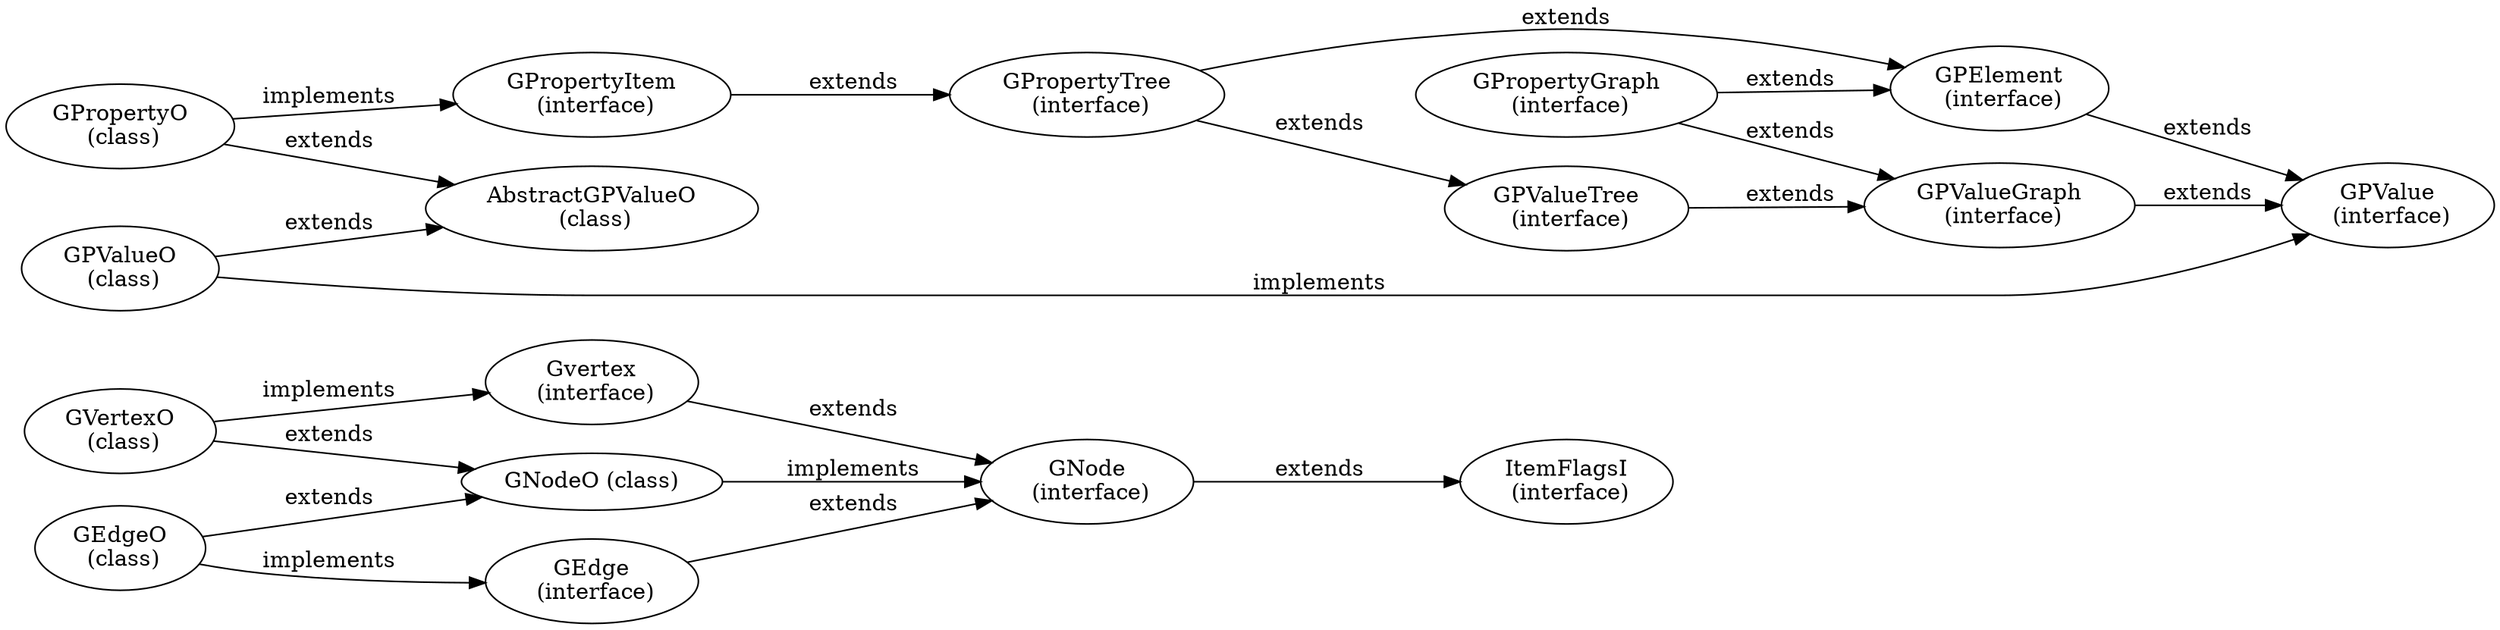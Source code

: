 digraph finite_state_machine {
rankdir=LR;
  "GEdge" [ label = "GEdge\n (interface)"];
  "GEdgeO" [ label = "GEdgeO\n (class)"];
  "GVertex" [ label = "Gvertex\n (interface)"];
  "GVertexO" [ label = "GVertexO\n (class)"];
  "GPValue" [ label = "GPValue\n (interface)"];
  "GPValueGraph" [ label = "GPValueGraph\n (interface)"];
  "GPValueTree" [ label = "GPValueTree\n (interface)"];
  "GPElement" [ label = "GPElement\n (interface)"];
  "GPropertyGraph" [ label = "GPropertyGraph\n (interface)"];
  "GPropertyTree" [ label = "GPropertyTree\n (interface)"];
  "GPropertyItem" [ label = "GPropertyItem\n (interface)"];
  "AbstractGPValueO" [ label = "AbstractGPValueO\n (class)"];
  "GPValueO" [ label = "GPValueO\n (class)"];
  "GPropertyO" [ label = "GPropertyO\n (class)"];
  "ItemFlagsI" [ label = "ItemFlagsI\n (interface)"];
  "GNode" [ label = "GNode\n (interface)"];
  "GNodeO" [ label = "GNodeO (class)"];
  "GEdge" -> "GNode"  [ label = "extends"];
  "GEdgeO" -> "GNodeO"  [ label = "extends"];
  "GEdgeO" -> "GEdge"  [ label = "implements"];
  "GVertex" -> "GNode"  [ label = "extends"];
  "GVertexO" -> "GNodeO"  [ label = "extends"];
  "GVertexO" -> "GVertex"  [ label = "implements"];
  "GPValueGraph" -> "GPValue"  [ label = "extends"];
  "GPValueTree" -> "GPValueGraph"  [ label = "extends"];
  "GPElement" -> "GPValue"  [ label = "extends"];
  "GPropertyGraph" -> "GPValueGraph"  [ label = "extends"];
  "GPropertyGraph" -> "GPElement"  [ label = "extends"];
  "GPropertyTree" -> "GPValueTree"  [ label = "extends"];
  "GPropertyTree" -> "GPElement"  [ label = "extends"];
  "GPropertyItem" -> "GPropertyTree"  [ label = "extends"];
  "GPValueO" -> "AbstractGPValueO"  [ label = "extends"];
  "GPValueO" -> "GPValue"  [ label = "implements"];
  "GPropertyO" -> "AbstractGPValueO"  [ label = "extends"];
  "GPropertyO" -> "GPropertyItem"  [ label = "implements"];
  "GNode" -> "ItemFlagsI"  [ label = "extends"];
  "GNodeO" -> "GNode"  [ label = "implements"];
}
